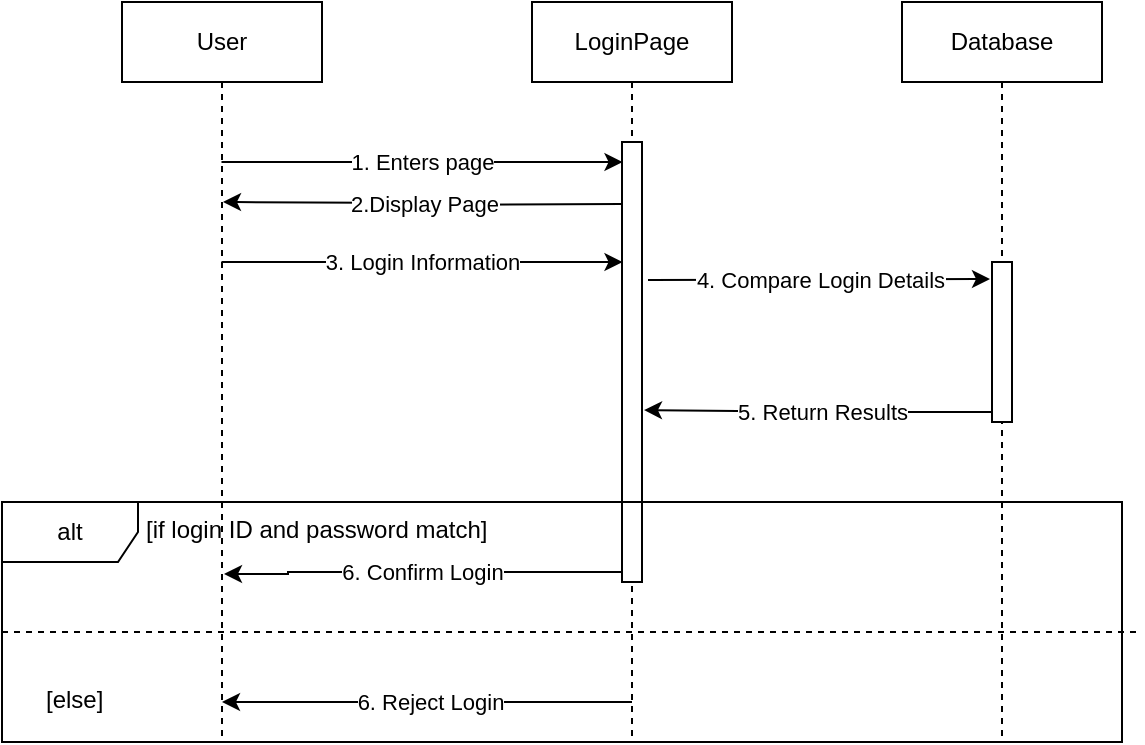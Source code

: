 <mxfile version="26.0.15">
  <diagram name="Page-1" id="sBuq5ZvAdyzZkAi1mOIm">
    <mxGraphModel dx="792" dy="1195" grid="1" gridSize="10" guides="1" tooltips="1" connect="1" arrows="1" fold="1" page="1" pageScale="1" pageWidth="850" pageHeight="1100" math="0" shadow="0">
      <root>
        <mxCell id="0" />
        <mxCell id="1" parent="0" />
        <mxCell id="VcI97tIodNVsf4wp7b5e-1" value="User" style="shape=umlLifeline;perimeter=lifelinePerimeter;whiteSpace=wrap;html=1;container=1;dropTarget=0;collapsible=0;recursiveResize=0;outlineConnect=0;portConstraint=eastwest;newEdgeStyle={&quot;edgeStyle&quot;:&quot;elbowEdgeStyle&quot;,&quot;elbow&quot;:&quot;vertical&quot;,&quot;curved&quot;:0,&quot;rounded&quot;:0};" parent="1" vertex="1">
          <mxGeometry x="170" y="130" width="100" height="370" as="geometry" />
        </mxCell>
        <mxCell id="VcI97tIodNVsf4wp7b5e-2" value="LoginPage" style="shape=umlLifeline;perimeter=lifelinePerimeter;whiteSpace=wrap;html=1;container=1;dropTarget=0;collapsible=0;recursiveResize=0;outlineConnect=0;portConstraint=eastwest;newEdgeStyle={&quot;edgeStyle&quot;:&quot;elbowEdgeStyle&quot;,&quot;elbow&quot;:&quot;vertical&quot;,&quot;curved&quot;:0,&quot;rounded&quot;:0};" parent="1" vertex="1">
          <mxGeometry x="375" y="130" width="100" height="370" as="geometry" />
        </mxCell>
        <mxCell id="VcI97tIodNVsf4wp7b5e-13" value="6. Confirm Login" style="edgeStyle=orthogonalEdgeStyle;rounded=0;orthogonalLoop=1;jettySize=auto;html=1;curved=0;exitX=0;exitY=1;exitDx=0;exitDy=-5;exitPerimeter=0;" parent="VcI97tIodNVsf4wp7b5e-2" source="VcI97tIodNVsf4wp7b5e-7" edge="1">
          <mxGeometry relative="1" as="geometry">
            <mxPoint x="-154" y="286" as="targetPoint" />
            <Array as="points">
              <mxPoint x="-122" y="285" />
            </Array>
          </mxGeometry>
        </mxCell>
        <mxCell id="VcI97tIodNVsf4wp7b5e-7" value="" style="html=1;points=[[0,0,0,0,5],[0,1,0,0,-5],[1,0,0,0,5],[1,1,0,0,-5]];perimeter=orthogonalPerimeter;outlineConnect=0;targetShapes=umlLifeline;portConstraint=eastwest;newEdgeStyle={&quot;curved&quot;:0,&quot;rounded&quot;:0};" parent="VcI97tIodNVsf4wp7b5e-2" vertex="1">
          <mxGeometry x="45" y="70" width="10" height="220" as="geometry" />
        </mxCell>
        <mxCell id="VcI97tIodNVsf4wp7b5e-8" value="3. Login Information" style="edgeStyle=elbowEdgeStyle;rounded=0;orthogonalLoop=1;jettySize=auto;html=1;elbow=horizontal;curved=0;entryX=0;entryY=0;entryDx=0;entryDy=5;entryPerimeter=0;" parent="1" edge="1">
          <mxGeometry x="-0.003" relative="1" as="geometry">
            <mxPoint x="219.75" y="260" as="sourcePoint" />
            <mxPoint x="420.25" y="260" as="targetPoint" />
            <mxPoint as="offset" />
          </mxGeometry>
        </mxCell>
        <mxCell id="VcI97tIodNVsf4wp7b5e-9" value="Database" style="shape=umlLifeline;perimeter=lifelinePerimeter;whiteSpace=wrap;html=1;container=1;dropTarget=0;collapsible=0;recursiveResize=0;outlineConnect=0;portConstraint=eastwest;newEdgeStyle={&quot;edgeStyle&quot;:&quot;elbowEdgeStyle&quot;,&quot;elbow&quot;:&quot;vertical&quot;,&quot;curved&quot;:0,&quot;rounded&quot;:0};" parent="1" vertex="1">
          <mxGeometry x="560" y="130" width="100" height="370" as="geometry" />
        </mxCell>
        <mxCell id="VcI97tIodNVsf4wp7b5e-10" value="" style="html=1;points=[[0,0,0,0,5],[0,1,0,0,-5],[1,0,0,0,5],[1,1,0,0,-5]];perimeter=orthogonalPerimeter;outlineConnect=0;targetShapes=umlLifeline;portConstraint=eastwest;newEdgeStyle={&quot;curved&quot;:0,&quot;rounded&quot;:0};" parent="VcI97tIodNVsf4wp7b5e-9" vertex="1">
          <mxGeometry x="45" y="130" width="10" height="80" as="geometry" />
        </mxCell>
        <mxCell id="VcI97tIodNVsf4wp7b5e-14" value="alt" style="shape=umlFrame;whiteSpace=wrap;html=1;pointerEvents=0;recursiveResize=0;container=1;collapsible=0;width=68;height=30;" parent="1" vertex="1">
          <mxGeometry x="110" y="380" width="560" height="120" as="geometry" />
        </mxCell>
        <mxCell id="VcI97tIodNVsf4wp7b5e-15" value="[if login ID and password match]" style="text;html=1;" parent="VcI97tIodNVsf4wp7b5e-14" vertex="1">
          <mxGeometry width="100" height="20" relative="1" as="geometry">
            <mxPoint x="70" as="offset" />
          </mxGeometry>
        </mxCell>
        <mxCell id="VcI97tIodNVsf4wp7b5e-16" value="[else]" style="line;strokeWidth=1;dashed=1;labelPosition=center;verticalLabelPosition=bottom;align=left;verticalAlign=top;spacingLeft=20;spacingTop=15;html=1;whiteSpace=wrap;" parent="VcI97tIodNVsf4wp7b5e-14" vertex="1">
          <mxGeometry y="60" width="570" height="10" as="geometry" />
        </mxCell>
        <mxCell id="VcI97tIodNVsf4wp7b5e-17" value="6. Reject Login" style="edgeStyle=orthogonalEdgeStyle;rounded=0;orthogonalLoop=1;jettySize=auto;html=1;curved=0;exitX=0;exitY=1;exitDx=0;exitDy=-5;exitPerimeter=0;" parent="VcI97tIodNVsf4wp7b5e-14" edge="1">
          <mxGeometry relative="1" as="geometry">
            <mxPoint x="110" y="100" as="targetPoint" />
            <mxPoint x="315" y="100" as="sourcePoint" />
            <mxPoint x="1" as="offset" />
          </mxGeometry>
        </mxCell>
        <mxCell id="VcI97tIodNVsf4wp7b5e-18" value="1. Enters page" style="edgeStyle=elbowEdgeStyle;rounded=0;orthogonalLoop=1;jettySize=auto;html=1;elbow=vertical;curved=0;entryX=0;entryY=0;entryDx=0;entryDy=5;entryPerimeter=0;" parent="1" edge="1">
          <mxGeometry relative="1" as="geometry">
            <mxPoint x="219.75" y="210" as="sourcePoint" />
            <mxPoint x="420.25" y="210" as="targetPoint" />
          </mxGeometry>
        </mxCell>
        <mxCell id="VcI97tIodNVsf4wp7b5e-19" value="2.Display Page" style="edgeStyle=orthogonalEdgeStyle;rounded=0;orthogonalLoop=1;jettySize=auto;html=1;curved=0;" parent="1" edge="1">
          <mxGeometry relative="1" as="geometry">
            <mxPoint x="220.5" y="230" as="targetPoint" />
            <mxPoint x="419.5" y="231" as="sourcePoint" />
          </mxGeometry>
        </mxCell>
        <mxCell id="VcI97tIodNVsf4wp7b5e-20" value="4. Compare Login Details" style="edgeStyle=elbowEdgeStyle;rounded=0;orthogonalLoop=1;jettySize=auto;html=1;elbow=vertical;curved=0;" parent="1" edge="1">
          <mxGeometry relative="1" as="geometry">
            <mxPoint x="433" y="269" as="sourcePoint" />
            <mxPoint x="604" y="268" as="targetPoint" />
          </mxGeometry>
        </mxCell>
        <mxCell id="VcI97tIodNVsf4wp7b5e-12" value="5. Return Results" style="edgeStyle=orthogonalEdgeStyle;rounded=0;orthogonalLoop=1;jettySize=auto;html=1;curved=0;exitX=0;exitY=1;exitDx=0;exitDy=-5;exitPerimeter=0;" parent="1" source="VcI97tIodNVsf4wp7b5e-10" edge="1">
          <mxGeometry x="-0.003" relative="1" as="geometry">
            <mxPoint x="431" y="334" as="targetPoint" />
            <Array as="points" />
            <mxPoint x="1" as="offset" />
          </mxGeometry>
        </mxCell>
      </root>
    </mxGraphModel>
  </diagram>
</mxfile>
